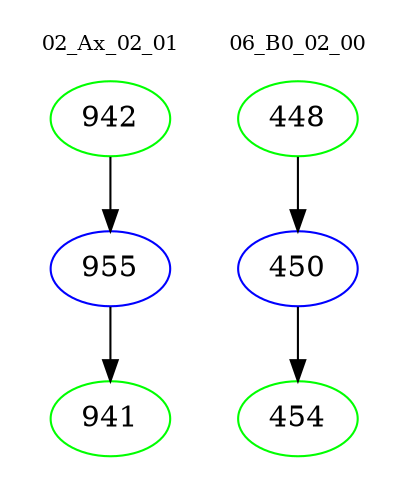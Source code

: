 digraph{
subgraph cluster_0 {
color = white
label = "02_Ax_02_01";
fontsize=10;
T0_942 [label="942", color="green"]
T0_942 -> T0_955 [color="black"]
T0_955 [label="955", color="blue"]
T0_955 -> T0_941 [color="black"]
T0_941 [label="941", color="green"]
}
subgraph cluster_1 {
color = white
label = "06_B0_02_00";
fontsize=10;
T1_448 [label="448", color="green"]
T1_448 -> T1_450 [color="black"]
T1_450 [label="450", color="blue"]
T1_450 -> T1_454 [color="black"]
T1_454 [label="454", color="green"]
}
}
